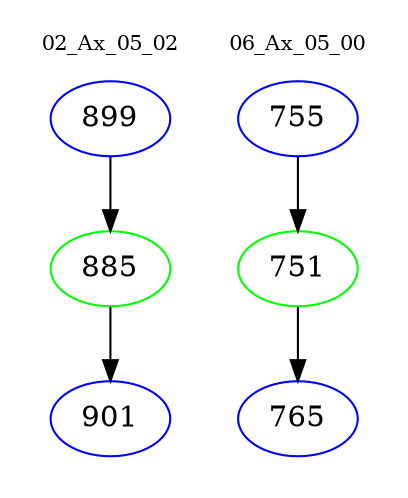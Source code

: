 digraph{
subgraph cluster_0 {
color = white
label = "02_Ax_05_02";
fontsize=10;
T0_899 [label="899", color="blue"]
T0_899 -> T0_885 [color="black"]
T0_885 [label="885", color="green"]
T0_885 -> T0_901 [color="black"]
T0_901 [label="901", color="blue"]
}
subgraph cluster_1 {
color = white
label = "06_Ax_05_00";
fontsize=10;
T1_755 [label="755", color="blue"]
T1_755 -> T1_751 [color="black"]
T1_751 [label="751", color="green"]
T1_751 -> T1_765 [color="black"]
T1_765 [label="765", color="blue"]
}
}
